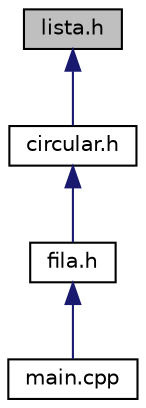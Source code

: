 digraph "lista.h"
{
  edge [fontname="Helvetica",fontsize="10",labelfontname="Helvetica",labelfontsize="10"];
  node [fontname="Helvetica",fontsize="10",shape=record];
  Node1 [label="lista.h",height=0.2,width=0.4,color="black", fillcolor="grey75", style="filled" fontcolor="black"];
  Node1 -> Node2 [dir="back",color="midnightblue",fontsize="10",style="solid"];
  Node2 [label="circular.h",height=0.2,width=0.4,color="black", fillcolor="white", style="filled",URL="$circular_8h.html"];
  Node2 -> Node3 [dir="back",color="midnightblue",fontsize="10",style="solid"];
  Node3 [label="fila.h",height=0.2,width=0.4,color="black", fillcolor="white", style="filled",URL="$fila_8h.html"];
  Node3 -> Node4 [dir="back",color="midnightblue",fontsize="10",style="solid"];
  Node4 [label="main.cpp",height=0.2,width=0.4,color="black", fillcolor="white", style="filled",URL="$main_8cpp.html"];
}
